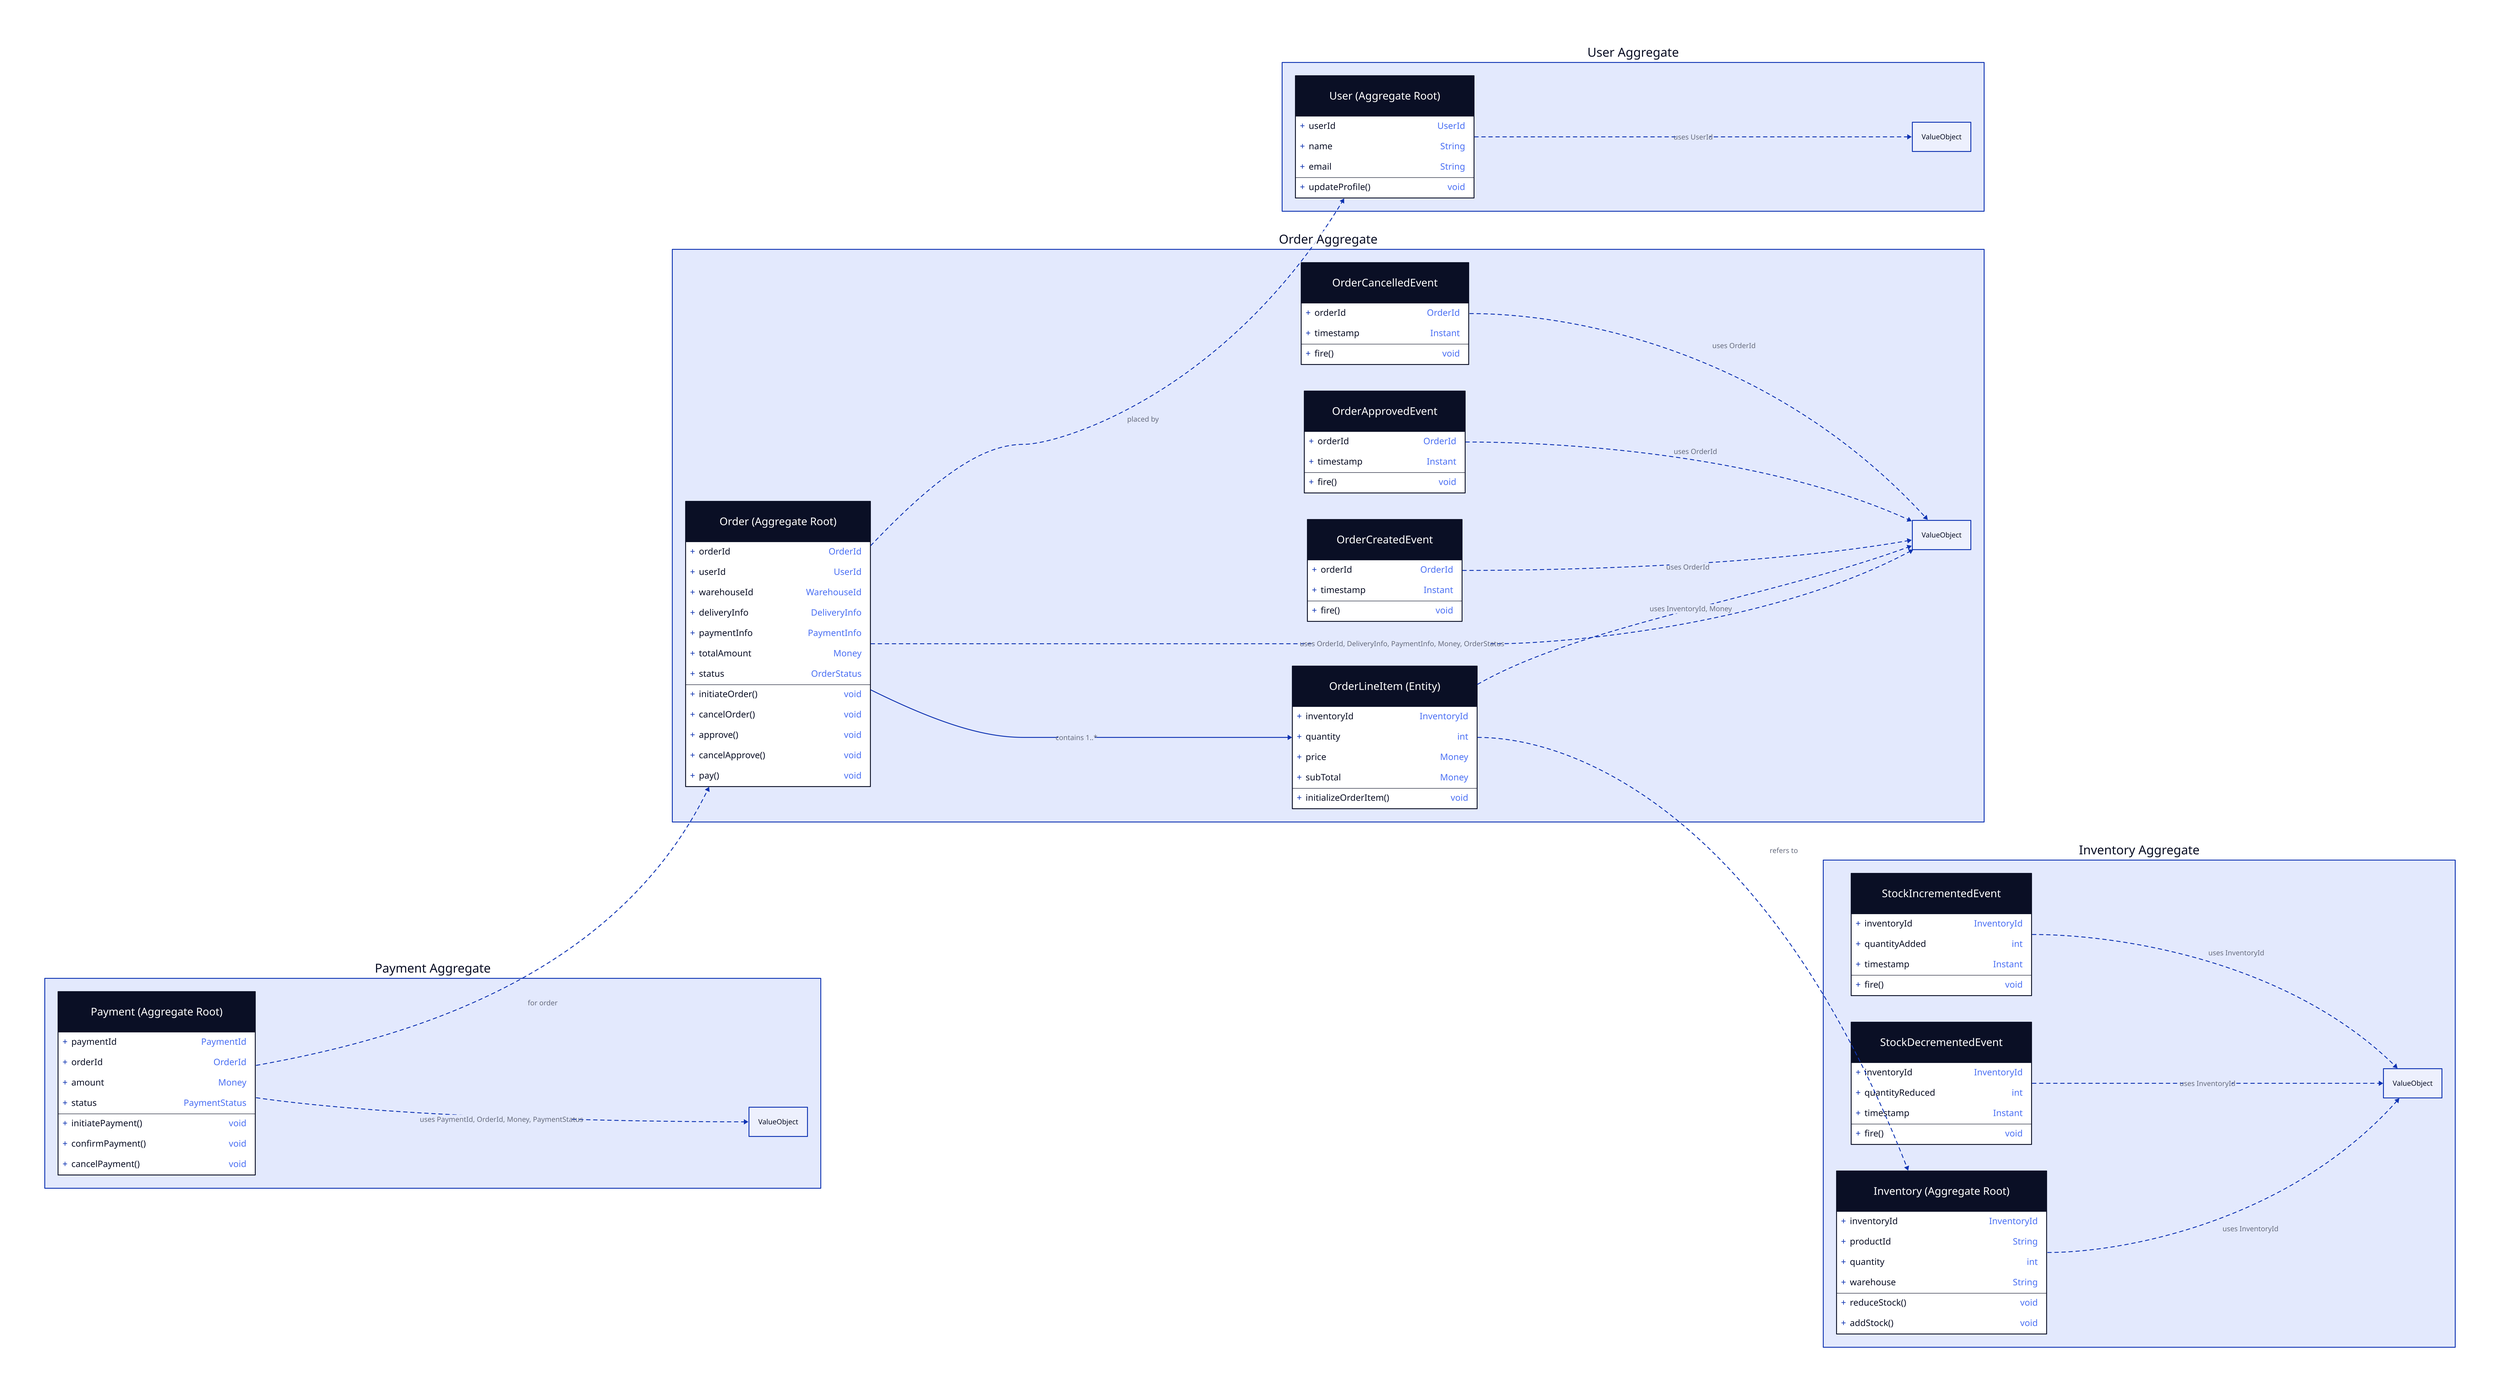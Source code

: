 direction: right

# -----------------------------
# 1) USER Aggregate
# -----------------------------
UserAggregate: {
  label: "User Aggregate"
  direction: down

  User: "User (Aggregate Root)" {
    shape: class
    +userId: "UserId"
    +name: "String"
    +email: "String"

    +updateProfile()
  }

  # Connect User to Shared Kernel because it uses shared value objects
  User -> ValueObject: "uses UserId" {
    style: {stroke-dash: 4}
  }
}

# -----------------------------
# 2) ORDER Aggregate
# -----------------------------
OrderAggregate: {
  label: "Order Aggregate"
  direction: down

  Order: "Order (Aggregate Root)" {
    shape: class
    +orderId: "OrderId"
    +userId: "UserId"
    +warehouseId: "WarehouseId"
    +deliveryInfo: "DeliveryInfo"
    +paymentInfo: "PaymentInfo"
    +totalAmount: "Money"
    +status: "OrderStatus"

    +initiateOrder()
    +cancelOrder()
    +approve()
    +cancelApprove()
    +pay()
  }

  OrderLineItem: "OrderLineItem (Entity)" {
    shape: class
    +inventoryId: "InventoryId"
    +quantity: int
    +price: "Money"
    +subTotal: "Money"

    +initializeOrderItem()
  }

  Order -> OrderLineItem: "contains 1..*"

  # Connect Order and OrderLineItem to Shared Kernel (they use shared VOs)
  Order -> ValueObject: "uses OrderId, DeliveryInfo, PaymentInfo, Money, OrderStatus" {
    style: {stroke-dash: 4}
  }
  OrderLineItem -> ValueObject: "uses InventoryId, Money" {
    style: {stroke-dash: 4}
  }

  # Domain Events for Order Aggregate
  OrderCreatedEvent: "OrderCreatedEvent" {
    shape: class
    +orderId: "OrderId"
    +timestamp: "Instant"
    +fire()
  }

  OrderApprovedEvent: "OrderApprovedEvent" {
    shape: class
    +orderId: "OrderId"
    +timestamp: "Instant"
    +fire()
  }

  OrderCancelledEvent: "OrderCancelledEvent" {
    shape: class
    +orderId: "OrderId"
    +timestamp: "Instant"
    +fire()
  }

  # Connect Order events to Shared Kernel
  OrderCreatedEvent -> ValueObject: "uses OrderId" {
    style: {stroke-dash: 4}
  }
  OrderApprovedEvent -> ValueObject: "uses OrderId" {
    style: {stroke-dash: 4}
  }
  OrderCancelledEvent -> ValueObject: "uses OrderId" {
    style: {stroke-dash: 4}
  }
}

# -----------------------------
# 3) INVENTORY Aggregate
# -----------------------------
InventoryAggregate: {
  label: "Inventory Aggregate"
  direction: down

  Inventory: "Inventory (Aggregate Root)" {
    shape: class
    +inventoryId: "InventoryId"
    +productId: "String"
    +quantity: int
    +warehouse: "String"
    # Domain methods
    +reduceStock()
    +addStock()
  }

  # Connect Inventory to Shared Kernel (uses InventoryId)
  Inventory -> ValueObject: "uses InventoryId" {
    style: {stroke-dash: 4}
  }

  # Domain Events for Inventory Aggregate
  StockDecrementedEvent: "StockDecrementedEvent" {
    shape: class
    +inventoryId: "InventoryId"
    +quantityReduced: int
    +timestamp: "Instant"
    +fire()
  }

  StockIncrementedEvent: "StockIncrementedEvent" {
    shape: class
    +inventoryId: "InventoryId"
    +quantityAdded: int
    +timestamp: "Instant"
    +fire()
  }

  # Connect Inventory domain events to Shared Kernel
  StockDecrementedEvent -> ValueObject: "uses InventoryId" {
    style: {stroke-dash: 4}
  }
  StockIncrementedEvent -> ValueObject: "uses InventoryId" {
    style: {stroke-dash: 4}
  }
}

# -----------------------------
# 4) PAYMENT Aggregate
# -----------------------------
PaymentAggregate: {
  label: "Payment Aggregate"
  direction: down

  Payment: "Payment (Aggregate Root)" {
    shape: class
    +paymentId: "PaymentId"
    +orderId: "OrderId"
    +amount: "Money"
    +status: "PaymentStatus"

    +initiatePayment()
    +confirmPayment()
    +cancelPayment()
  }

  # Connect Payment to Shared Kernel (uses PaymentId, OrderId, Money, PaymentStatus)
  Payment -> ValueObject: "uses PaymentId, OrderId, Money, PaymentStatus" {
    style: {stroke-dash: 4}
  }
}

# ---------------------------------------
# Cross-Aggregate Relationships (dashed)
# ---------------------------------------
OrderAggregate.Order -> UserAggregate.User: "placed by" {
  style: {stroke-dash: 4}
}

OrderAggregate.OrderLineItem -> InventoryAggregate.Inventory: "refers to" {
  style: {stroke-dash: 4}
}

PaymentAggregate.Payment -> OrderAggregate.Order: "for order" {
  style: {stroke-dash: 4}
}
